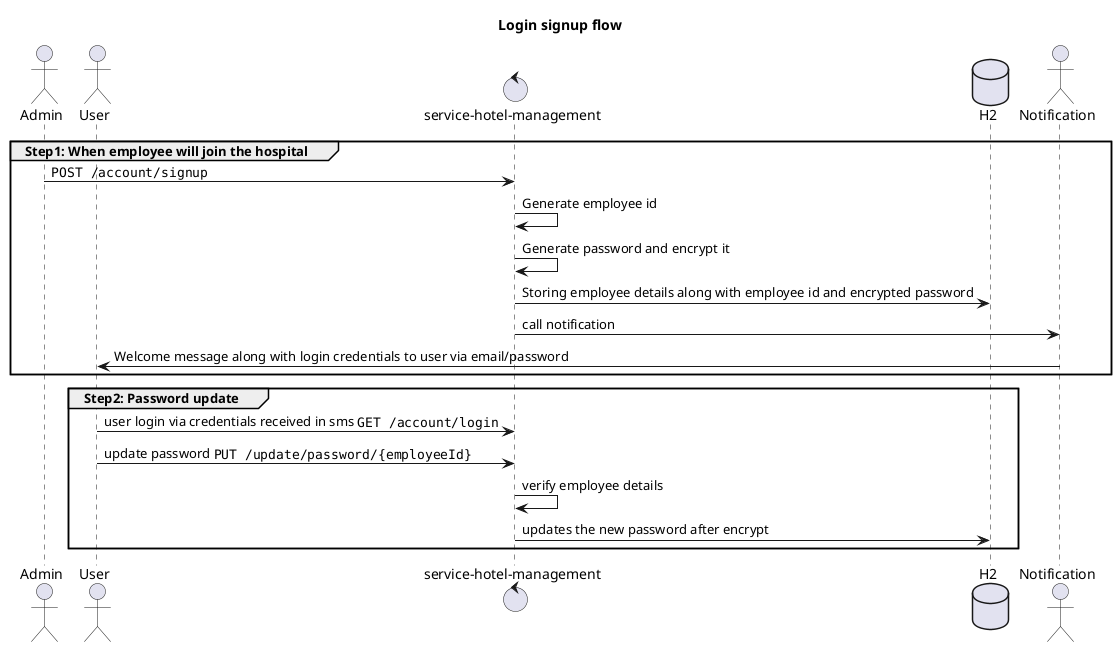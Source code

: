 @startuml

title Login signup flow

actor Admin
actor User
control "service-hotel-management" as service
database H2 as db
actor Notification as notification

group Step1: When employee will join the hospital
    Admin -> service : ""POST /account/signup""
    service -> service : Generate employee id
    service -> service : Generate password and encrypt it
    service -> db : Storing employee details along with employee id and encrypted password
    service -> notification : call notification
    notification -> User : Welcome message along with login credentials to user via email/password
end

group Step2: Password update
    User -> service: user login via credentials received in sms ""GET /account/login""
    User -> service : update password ""PUT /update/password/{employeeId}""
    service -> service : verify employee details
    service -> db : updates the new password after encrypt
end

@enduml
